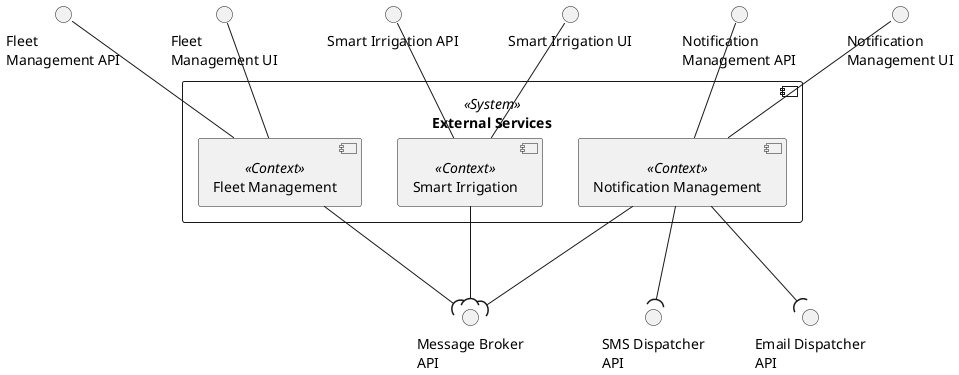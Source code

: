 @startuml services-contexts

component "External Services" <<System>> {
    component "Fleet Management" <<Context>> as FLEET
    component "Notification Management" <<Context>> as NOTIF
    component "Smart Irrigation" <<Context>> as IRRIG
}

interface "Message Broker\nAPI" as MB_API

interface "Fleet\nManagement API" as FLEET_API
interface "Fleet\nManagement UI" as FLEET_UI

FLEET_API -- FLEET
FLEET_UI -- FLEET

interface "Notification\nManagement API" as NOTIF_API
interface "Notification\nManagement UI" as NOTIF_UI

NOTIF_API -- NOTIF
NOTIF_UI -- NOTIF

interface "Smart Irrigation API" as IRRIG_API
interface "Smart Irrigation UI" as IRRIG_UI

IRRIG_API -- IRRIG
IRRIG_UI -- IRRIG

FLEET --( MB_API
IRRIG --( MB_API
NOTIF --( MB_API

interface "SMS Dispatcher\nAPI" as SMS
interface "Email Dispatcher\nAPI" as EMAIL

NOTIF --( SMS
NOTIF --( EMAIL

@enduml
